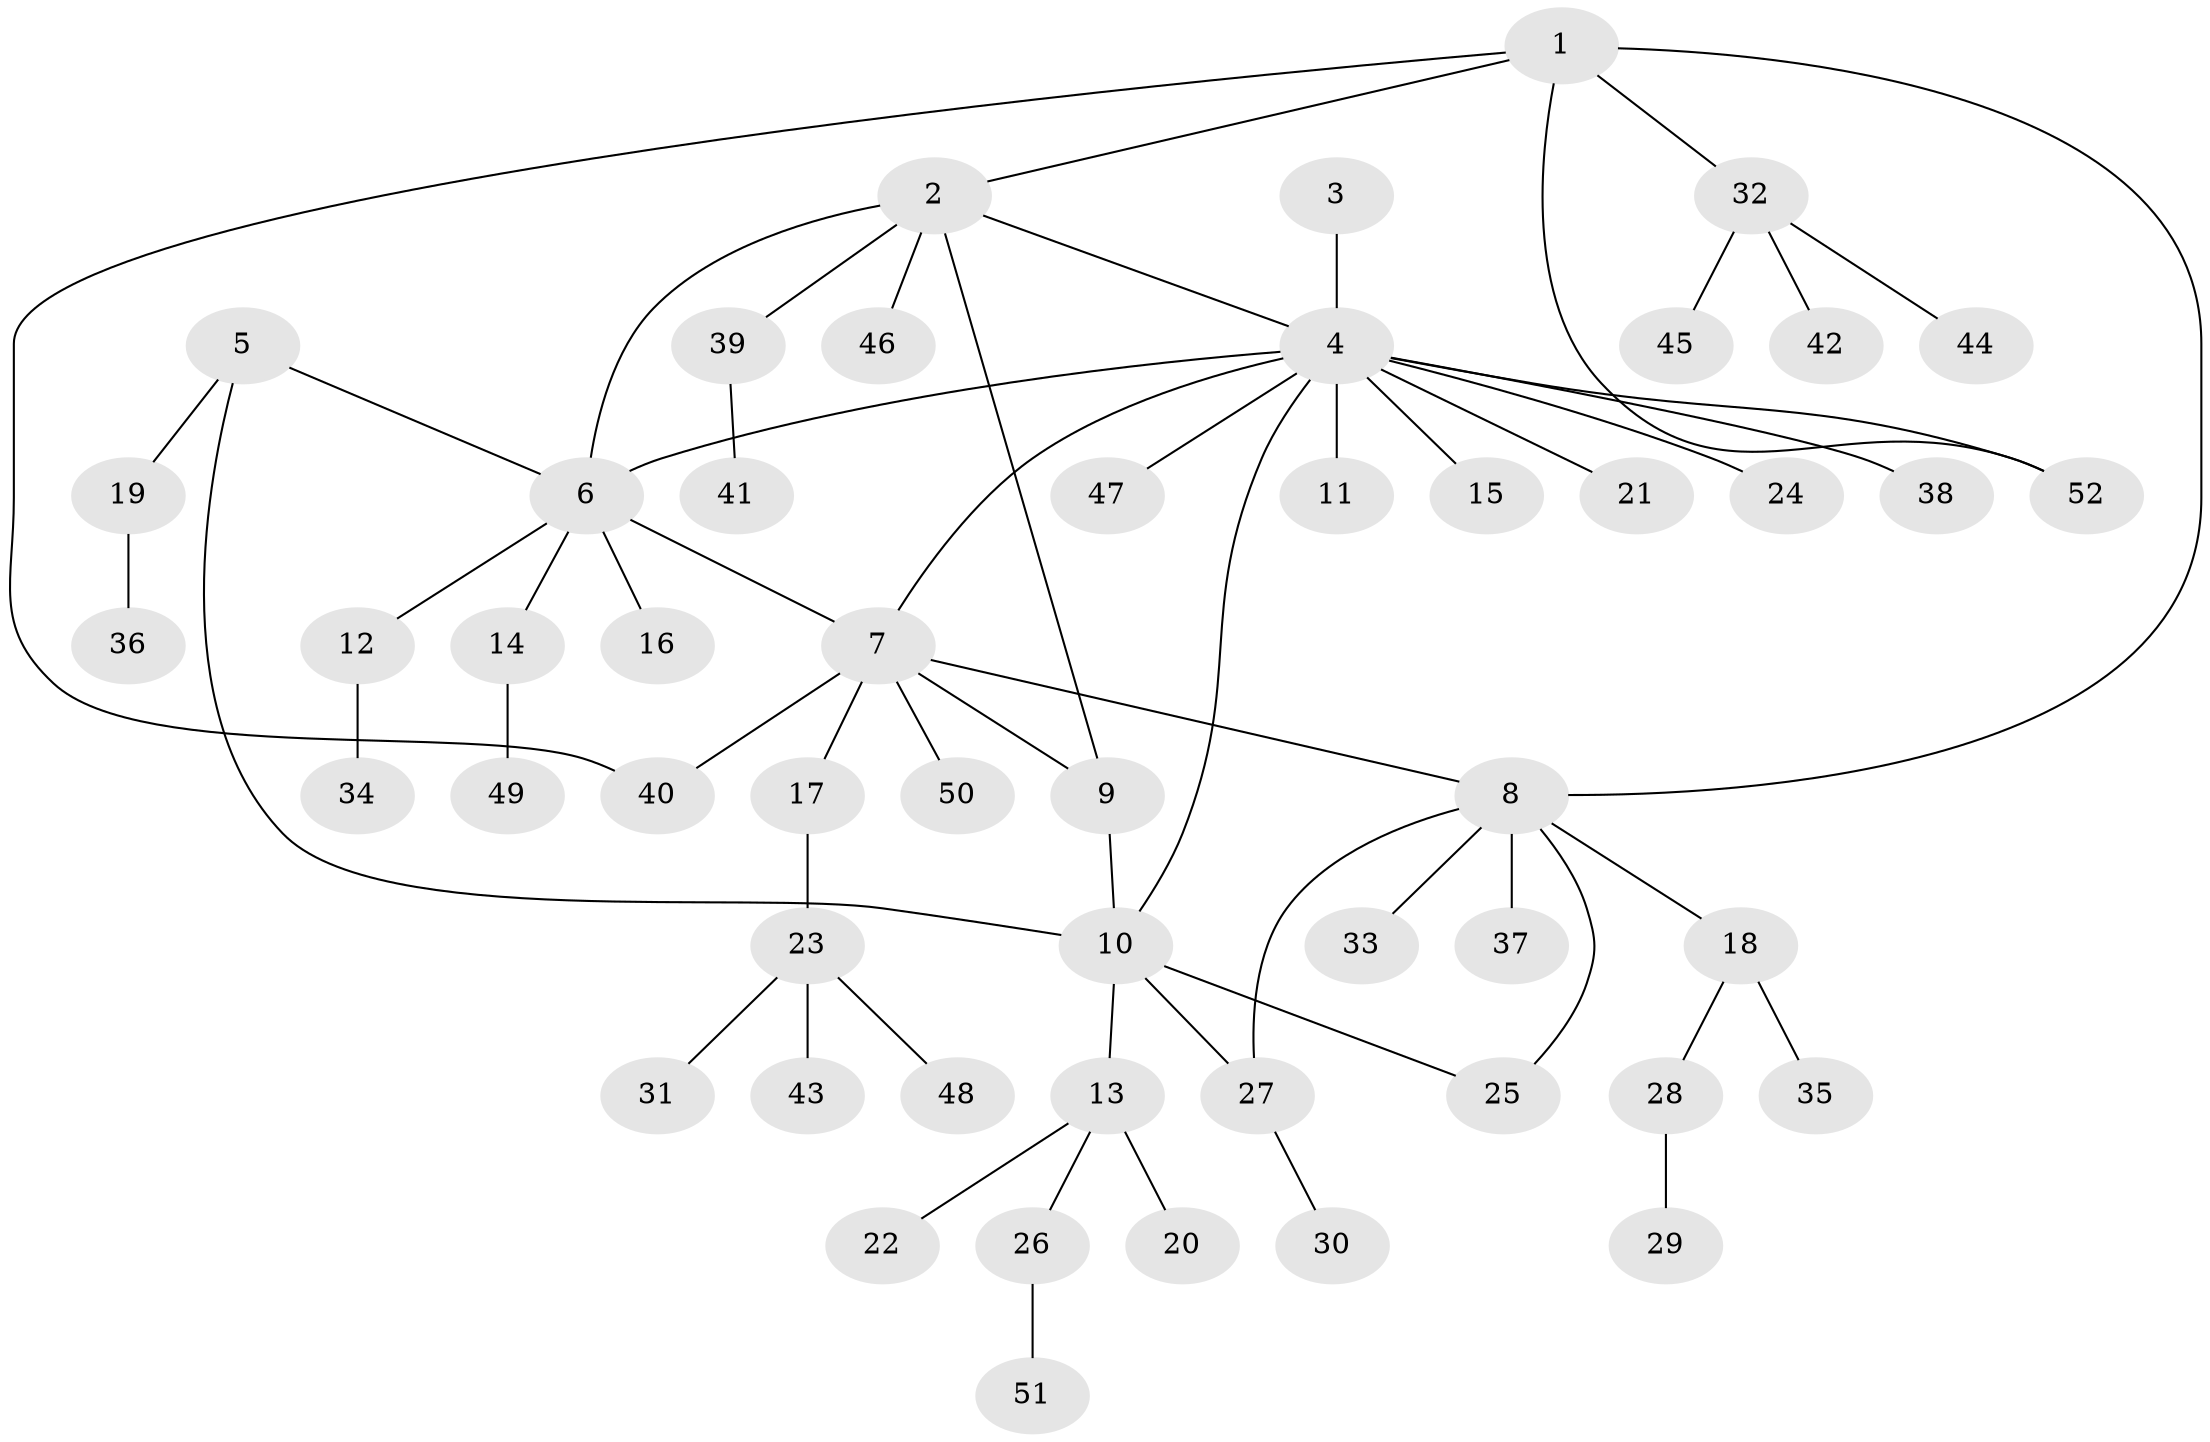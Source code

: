 // coarse degree distribution, {5: 0.02702702702702703, 7: 0.10810810810810811, 1: 0.5945945945945946, 11: 0.02702702702702703, 6: 0.02702702702702703, 3: 0.10810810810810811, 2: 0.10810810810810811}
// Generated by graph-tools (version 1.1) at 2025/52/02/27/25 19:52:18]
// undirected, 52 vertices, 61 edges
graph export_dot {
graph [start="1"]
  node [color=gray90,style=filled];
  1;
  2;
  3;
  4;
  5;
  6;
  7;
  8;
  9;
  10;
  11;
  12;
  13;
  14;
  15;
  16;
  17;
  18;
  19;
  20;
  21;
  22;
  23;
  24;
  25;
  26;
  27;
  28;
  29;
  30;
  31;
  32;
  33;
  34;
  35;
  36;
  37;
  38;
  39;
  40;
  41;
  42;
  43;
  44;
  45;
  46;
  47;
  48;
  49;
  50;
  51;
  52;
  1 -- 2;
  1 -- 8;
  1 -- 32;
  1 -- 40;
  1 -- 52;
  2 -- 4;
  2 -- 6;
  2 -- 9;
  2 -- 39;
  2 -- 46;
  3 -- 4;
  4 -- 6;
  4 -- 7;
  4 -- 10;
  4 -- 11;
  4 -- 15;
  4 -- 21;
  4 -- 24;
  4 -- 38;
  4 -- 47;
  4 -- 52;
  5 -- 6;
  5 -- 10;
  5 -- 19;
  6 -- 7;
  6 -- 12;
  6 -- 14;
  6 -- 16;
  7 -- 8;
  7 -- 9;
  7 -- 17;
  7 -- 40;
  7 -- 50;
  8 -- 18;
  8 -- 25;
  8 -- 27;
  8 -- 33;
  8 -- 37;
  9 -- 10;
  10 -- 13;
  10 -- 25;
  10 -- 27;
  12 -- 34;
  13 -- 20;
  13 -- 22;
  13 -- 26;
  14 -- 49;
  17 -- 23;
  18 -- 28;
  18 -- 35;
  19 -- 36;
  23 -- 31;
  23 -- 43;
  23 -- 48;
  26 -- 51;
  27 -- 30;
  28 -- 29;
  32 -- 42;
  32 -- 44;
  32 -- 45;
  39 -- 41;
}
